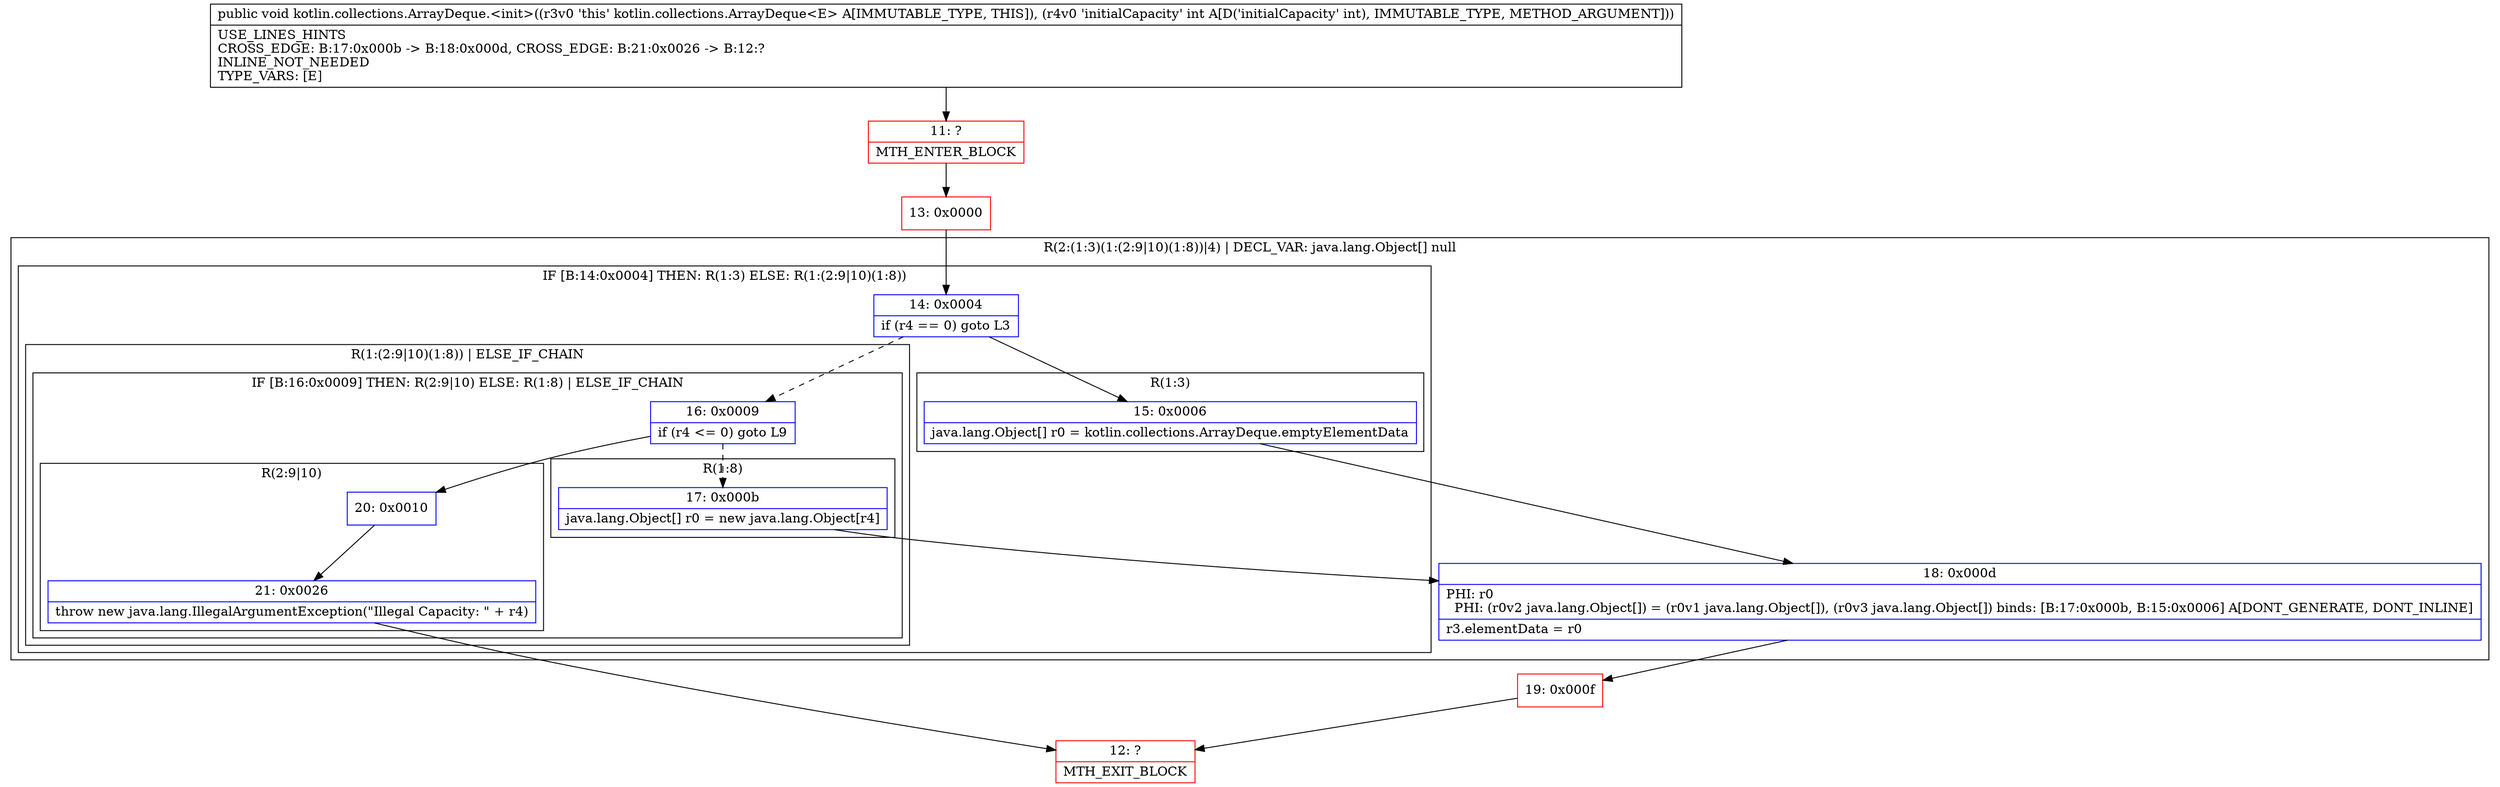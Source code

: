 digraph "CFG forkotlin.collections.ArrayDeque.\<init\>(I)V" {
subgraph cluster_Region_1303139714 {
label = "R(2:(1:3)(1:(2:9|10)(1:8))|4) | DECL_VAR: java.lang.Object[] null\l";
node [shape=record,color=blue];
subgraph cluster_IfRegion_1150812522 {
label = "IF [B:14:0x0004] THEN: R(1:3) ELSE: R(1:(2:9|10)(1:8))";
node [shape=record,color=blue];
Node_14 [shape=record,label="{14\:\ 0x0004|if (r4 == 0) goto L3\l}"];
subgraph cluster_Region_200846571 {
label = "R(1:3)";
node [shape=record,color=blue];
Node_15 [shape=record,label="{15\:\ 0x0006|java.lang.Object[] r0 = kotlin.collections.ArrayDeque.emptyElementData\l}"];
}
subgraph cluster_Region_734801742 {
label = "R(1:(2:9|10)(1:8)) | ELSE_IF_CHAIN\l";
node [shape=record,color=blue];
subgraph cluster_IfRegion_1972065970 {
label = "IF [B:16:0x0009] THEN: R(2:9|10) ELSE: R(1:8) | ELSE_IF_CHAIN\l";
node [shape=record,color=blue];
Node_16 [shape=record,label="{16\:\ 0x0009|if (r4 \<= 0) goto L9\l}"];
subgraph cluster_Region_1520700868 {
label = "R(2:9|10)";
node [shape=record,color=blue];
Node_20 [shape=record,label="{20\:\ 0x0010}"];
Node_21 [shape=record,label="{21\:\ 0x0026|throw new java.lang.IllegalArgumentException(\"Illegal Capacity: \" + r4)\l}"];
}
subgraph cluster_Region_1022346128 {
label = "R(1:8)";
node [shape=record,color=blue];
Node_17 [shape=record,label="{17\:\ 0x000b|java.lang.Object[] r0 = new java.lang.Object[r4]\l}"];
}
}
}
}
Node_18 [shape=record,label="{18\:\ 0x000d|PHI: r0 \l  PHI: (r0v2 java.lang.Object[]) = (r0v1 java.lang.Object[]), (r0v3 java.lang.Object[]) binds: [B:17:0x000b, B:15:0x0006] A[DONT_GENERATE, DONT_INLINE]\l|r3.elementData = r0\l}"];
}
Node_11 [shape=record,color=red,label="{11\:\ ?|MTH_ENTER_BLOCK\l}"];
Node_13 [shape=record,color=red,label="{13\:\ 0x0000}"];
Node_19 [shape=record,color=red,label="{19\:\ 0x000f}"];
Node_12 [shape=record,color=red,label="{12\:\ ?|MTH_EXIT_BLOCK\l}"];
MethodNode[shape=record,label="{public void kotlin.collections.ArrayDeque.\<init\>((r3v0 'this' kotlin.collections.ArrayDeque\<E\> A[IMMUTABLE_TYPE, THIS]), (r4v0 'initialCapacity' int A[D('initialCapacity' int), IMMUTABLE_TYPE, METHOD_ARGUMENT]))  | USE_LINES_HINTS\lCROSS_EDGE: B:17:0x000b \-\> B:18:0x000d, CROSS_EDGE: B:21:0x0026 \-\> B:12:?\lINLINE_NOT_NEEDED\lTYPE_VARS: [E]\l}"];
MethodNode -> Node_11;Node_14 -> Node_15;
Node_14 -> Node_16[style=dashed];
Node_15 -> Node_18;
Node_16 -> Node_17[style=dashed];
Node_16 -> Node_20;
Node_20 -> Node_21;
Node_21 -> Node_12;
Node_17 -> Node_18;
Node_18 -> Node_19;
Node_11 -> Node_13;
Node_13 -> Node_14;
Node_19 -> Node_12;
}

